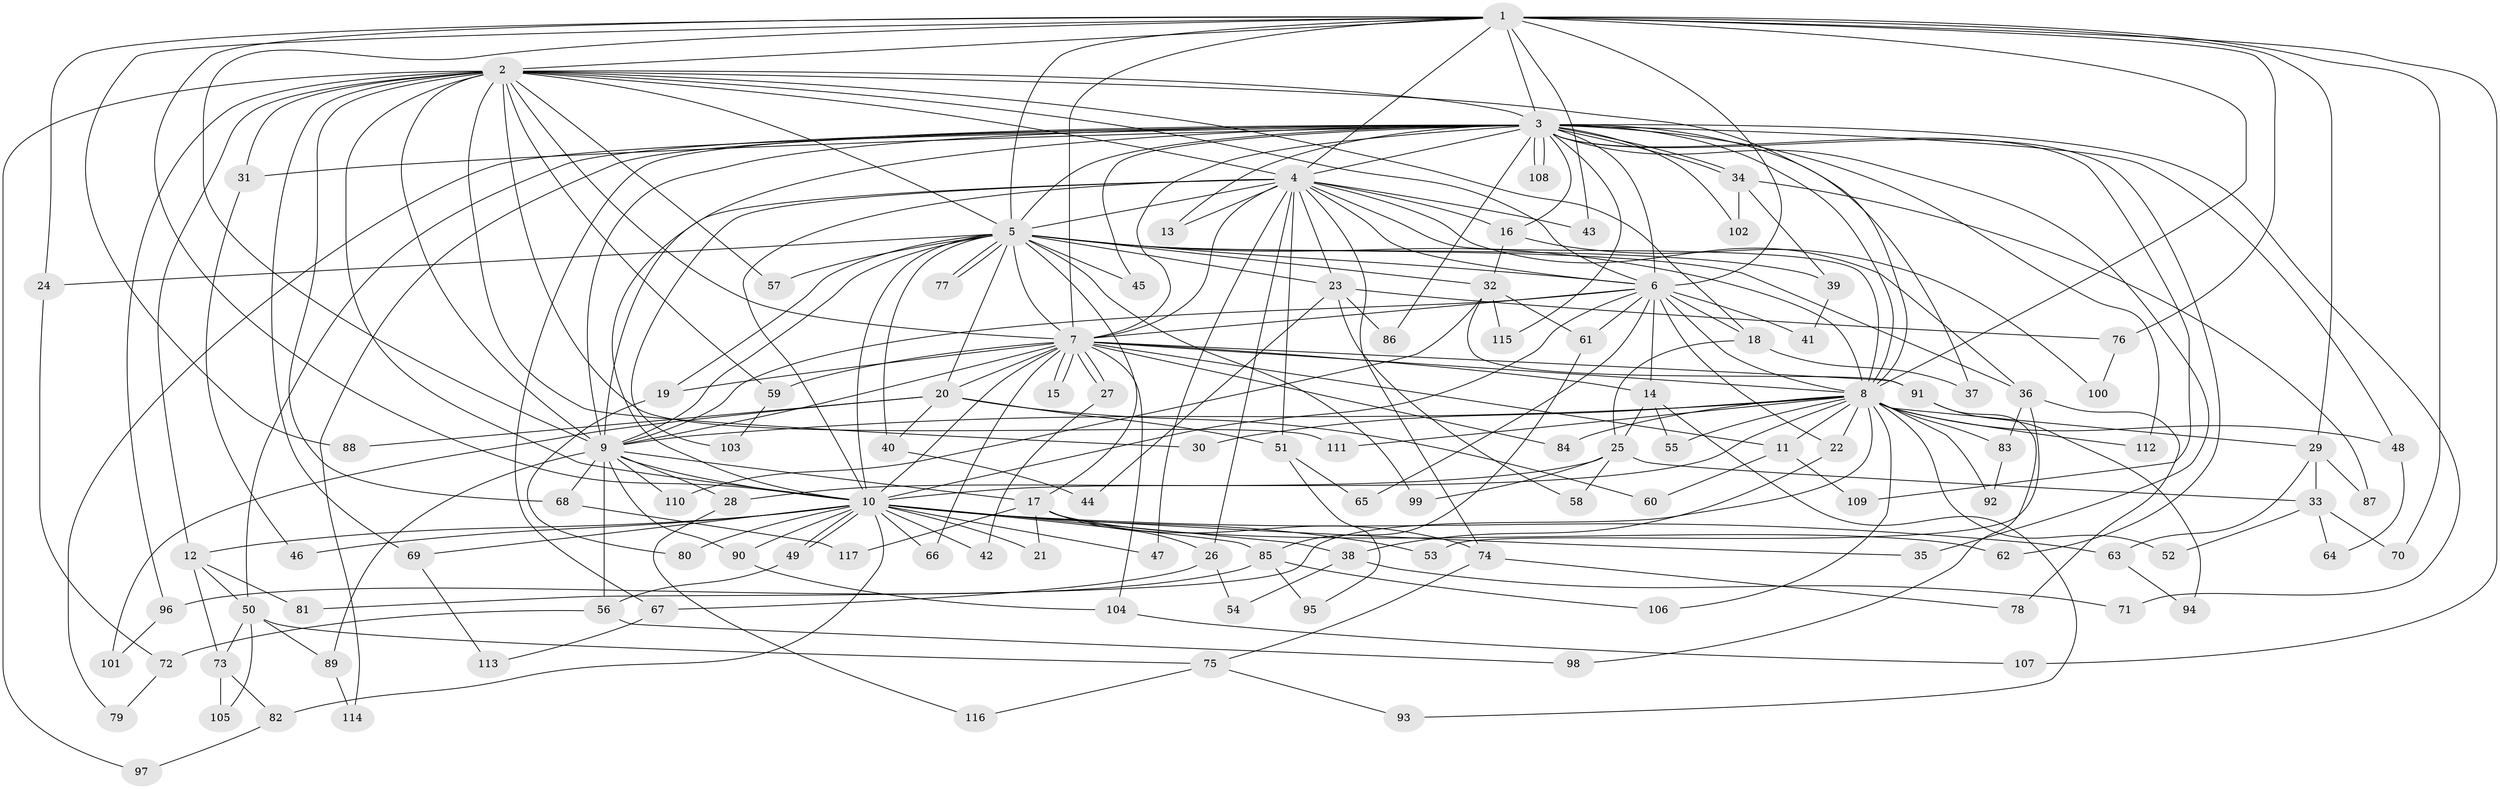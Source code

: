 // coarse degree distribution, {16: 0.011363636363636364, 20: 0.011363636363636364, 29: 0.011363636363636364, 18: 0.011363636363636364, 22: 0.011363636363636364, 14: 0.011363636363636364, 19: 0.011363636363636364, 23: 0.011363636363636364, 17: 0.011363636363636364, 27: 0.011363636363636364, 4: 0.09090909090909091, 9: 0.022727272727272728, 3: 0.18181818181818182, 7: 0.022727272727272728, 2: 0.4659090909090909, 5: 0.06818181818181818, 8: 0.011363636363636364, 6: 0.011363636363636364, 1: 0.011363636363636364}
// Generated by graph-tools (version 1.1) at 2025/51/02/27/25 19:51:50]
// undirected, 117 vertices, 259 edges
graph export_dot {
graph [start="1"]
  node [color=gray90,style=filled];
  1;
  2;
  3;
  4;
  5;
  6;
  7;
  8;
  9;
  10;
  11;
  12;
  13;
  14;
  15;
  16;
  17;
  18;
  19;
  20;
  21;
  22;
  23;
  24;
  25;
  26;
  27;
  28;
  29;
  30;
  31;
  32;
  33;
  34;
  35;
  36;
  37;
  38;
  39;
  40;
  41;
  42;
  43;
  44;
  45;
  46;
  47;
  48;
  49;
  50;
  51;
  52;
  53;
  54;
  55;
  56;
  57;
  58;
  59;
  60;
  61;
  62;
  63;
  64;
  65;
  66;
  67;
  68;
  69;
  70;
  71;
  72;
  73;
  74;
  75;
  76;
  77;
  78;
  79;
  80;
  81;
  82;
  83;
  84;
  85;
  86;
  87;
  88;
  89;
  90;
  91;
  92;
  93;
  94;
  95;
  96;
  97;
  98;
  99;
  100;
  101;
  102;
  103;
  104;
  105;
  106;
  107;
  108;
  109;
  110;
  111;
  112;
  113;
  114;
  115;
  116;
  117;
  1 -- 2;
  1 -- 3;
  1 -- 4;
  1 -- 5;
  1 -- 6;
  1 -- 7;
  1 -- 8;
  1 -- 9;
  1 -- 10;
  1 -- 24;
  1 -- 29;
  1 -- 43;
  1 -- 70;
  1 -- 76;
  1 -- 88;
  1 -- 107;
  2 -- 3;
  2 -- 4;
  2 -- 5;
  2 -- 6;
  2 -- 7;
  2 -- 8;
  2 -- 9;
  2 -- 10;
  2 -- 12;
  2 -- 18;
  2 -- 30;
  2 -- 31;
  2 -- 57;
  2 -- 59;
  2 -- 68;
  2 -- 69;
  2 -- 96;
  2 -- 97;
  2 -- 111;
  3 -- 4;
  3 -- 5;
  3 -- 6;
  3 -- 7;
  3 -- 8;
  3 -- 9;
  3 -- 10;
  3 -- 13;
  3 -- 16;
  3 -- 31;
  3 -- 34;
  3 -- 34;
  3 -- 35;
  3 -- 37;
  3 -- 45;
  3 -- 48;
  3 -- 50;
  3 -- 62;
  3 -- 67;
  3 -- 71;
  3 -- 79;
  3 -- 86;
  3 -- 102;
  3 -- 108;
  3 -- 108;
  3 -- 109;
  3 -- 112;
  3 -- 114;
  3 -- 115;
  4 -- 5;
  4 -- 6;
  4 -- 7;
  4 -- 8;
  4 -- 9;
  4 -- 10;
  4 -- 13;
  4 -- 16;
  4 -- 23;
  4 -- 26;
  4 -- 36;
  4 -- 43;
  4 -- 47;
  4 -- 51;
  4 -- 74;
  4 -- 103;
  5 -- 6;
  5 -- 7;
  5 -- 8;
  5 -- 9;
  5 -- 10;
  5 -- 17;
  5 -- 19;
  5 -- 20;
  5 -- 23;
  5 -- 24;
  5 -- 32;
  5 -- 36;
  5 -- 39;
  5 -- 40;
  5 -- 45;
  5 -- 57;
  5 -- 77;
  5 -- 77;
  5 -- 99;
  6 -- 7;
  6 -- 8;
  6 -- 9;
  6 -- 10;
  6 -- 14;
  6 -- 18;
  6 -- 22;
  6 -- 41;
  6 -- 61;
  6 -- 65;
  7 -- 8;
  7 -- 9;
  7 -- 10;
  7 -- 11;
  7 -- 14;
  7 -- 15;
  7 -- 15;
  7 -- 19;
  7 -- 20;
  7 -- 27;
  7 -- 27;
  7 -- 59;
  7 -- 66;
  7 -- 84;
  7 -- 91;
  7 -- 104;
  8 -- 9;
  8 -- 10;
  8 -- 11;
  8 -- 22;
  8 -- 29;
  8 -- 30;
  8 -- 48;
  8 -- 52;
  8 -- 55;
  8 -- 81;
  8 -- 83;
  8 -- 84;
  8 -- 92;
  8 -- 106;
  8 -- 111;
  8 -- 112;
  9 -- 10;
  9 -- 17;
  9 -- 28;
  9 -- 56;
  9 -- 68;
  9 -- 89;
  9 -- 90;
  9 -- 110;
  10 -- 12;
  10 -- 21;
  10 -- 35;
  10 -- 38;
  10 -- 42;
  10 -- 46;
  10 -- 47;
  10 -- 49;
  10 -- 49;
  10 -- 53;
  10 -- 63;
  10 -- 66;
  10 -- 69;
  10 -- 80;
  10 -- 82;
  10 -- 85;
  10 -- 90;
  11 -- 60;
  11 -- 109;
  12 -- 50;
  12 -- 73;
  12 -- 81;
  14 -- 25;
  14 -- 55;
  14 -- 93;
  16 -- 32;
  16 -- 100;
  17 -- 21;
  17 -- 26;
  17 -- 62;
  17 -- 74;
  17 -- 117;
  18 -- 25;
  18 -- 37;
  19 -- 80;
  20 -- 40;
  20 -- 51;
  20 -- 60;
  20 -- 88;
  20 -- 101;
  22 -- 38;
  23 -- 44;
  23 -- 58;
  23 -- 76;
  23 -- 86;
  24 -- 72;
  25 -- 28;
  25 -- 33;
  25 -- 58;
  25 -- 99;
  26 -- 54;
  26 -- 67;
  27 -- 42;
  28 -- 116;
  29 -- 33;
  29 -- 63;
  29 -- 87;
  31 -- 46;
  32 -- 61;
  32 -- 91;
  32 -- 110;
  32 -- 115;
  33 -- 52;
  33 -- 64;
  33 -- 70;
  34 -- 39;
  34 -- 87;
  34 -- 102;
  36 -- 53;
  36 -- 78;
  36 -- 83;
  38 -- 54;
  38 -- 71;
  39 -- 41;
  40 -- 44;
  48 -- 64;
  49 -- 56;
  50 -- 73;
  50 -- 75;
  50 -- 89;
  50 -- 105;
  51 -- 65;
  51 -- 95;
  56 -- 72;
  56 -- 98;
  59 -- 103;
  61 -- 85;
  63 -- 94;
  67 -- 113;
  68 -- 117;
  69 -- 113;
  72 -- 79;
  73 -- 82;
  73 -- 105;
  74 -- 75;
  74 -- 78;
  75 -- 93;
  75 -- 116;
  76 -- 100;
  82 -- 97;
  83 -- 92;
  85 -- 95;
  85 -- 96;
  85 -- 106;
  89 -- 114;
  90 -- 104;
  91 -- 94;
  91 -- 98;
  96 -- 101;
  104 -- 107;
}

